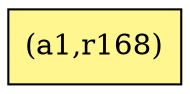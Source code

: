 digraph G {
rankdir=BT;ranksep="2.0";
"(a1,r168)" [shape=record,fillcolor=khaki1,style=filled,label="{(a1,r168)}"];
}